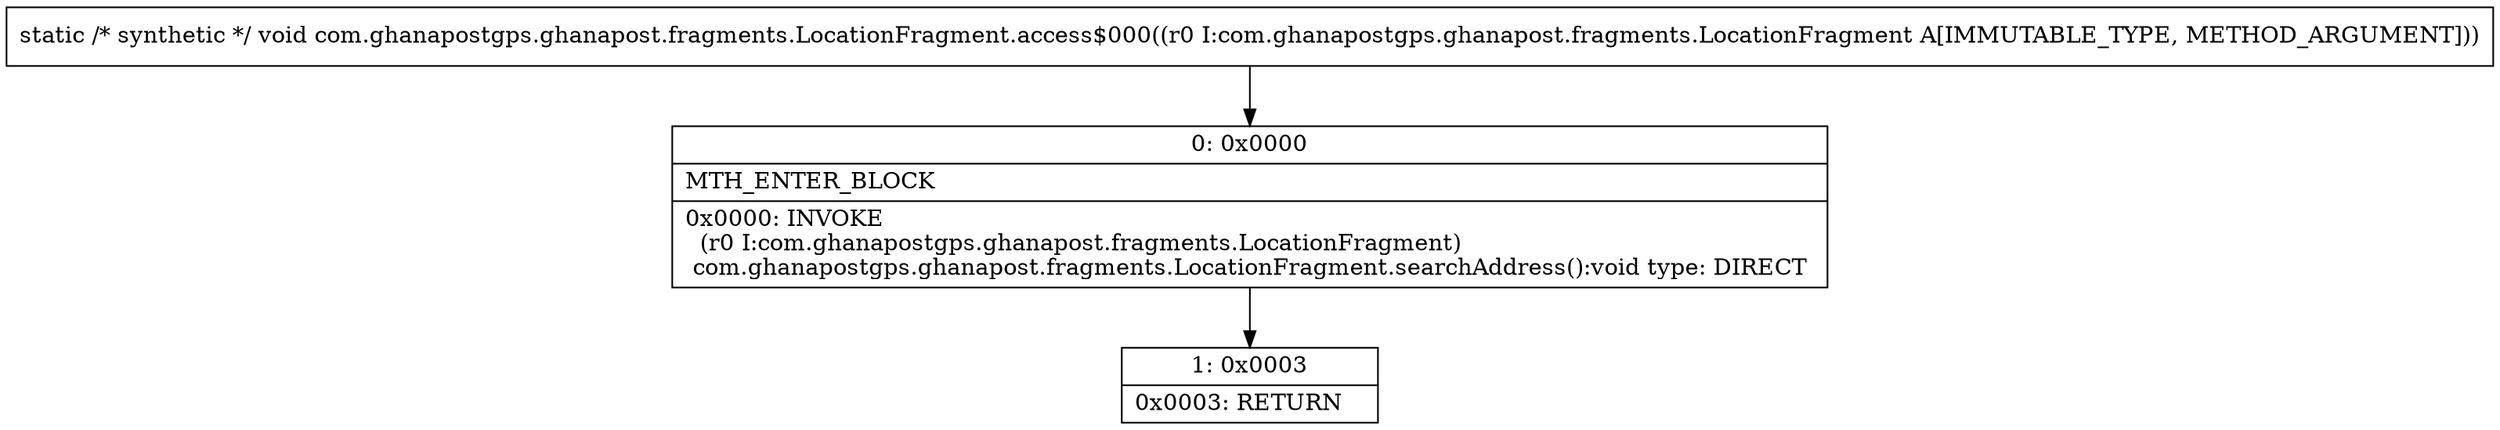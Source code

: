 digraph "CFG forcom.ghanapostgps.ghanapost.fragments.LocationFragment.access$000(Lcom\/ghanapostgps\/ghanapost\/fragments\/LocationFragment;)V" {
Node_0 [shape=record,label="{0\:\ 0x0000|MTH_ENTER_BLOCK\l|0x0000: INVOKE  \l  (r0 I:com.ghanapostgps.ghanapost.fragments.LocationFragment)\l com.ghanapostgps.ghanapost.fragments.LocationFragment.searchAddress():void type: DIRECT \l}"];
Node_1 [shape=record,label="{1\:\ 0x0003|0x0003: RETURN   \l}"];
MethodNode[shape=record,label="{static \/* synthetic *\/ void com.ghanapostgps.ghanapost.fragments.LocationFragment.access$000((r0 I:com.ghanapostgps.ghanapost.fragments.LocationFragment A[IMMUTABLE_TYPE, METHOD_ARGUMENT])) }"];
MethodNode -> Node_0;
Node_0 -> Node_1;
}

